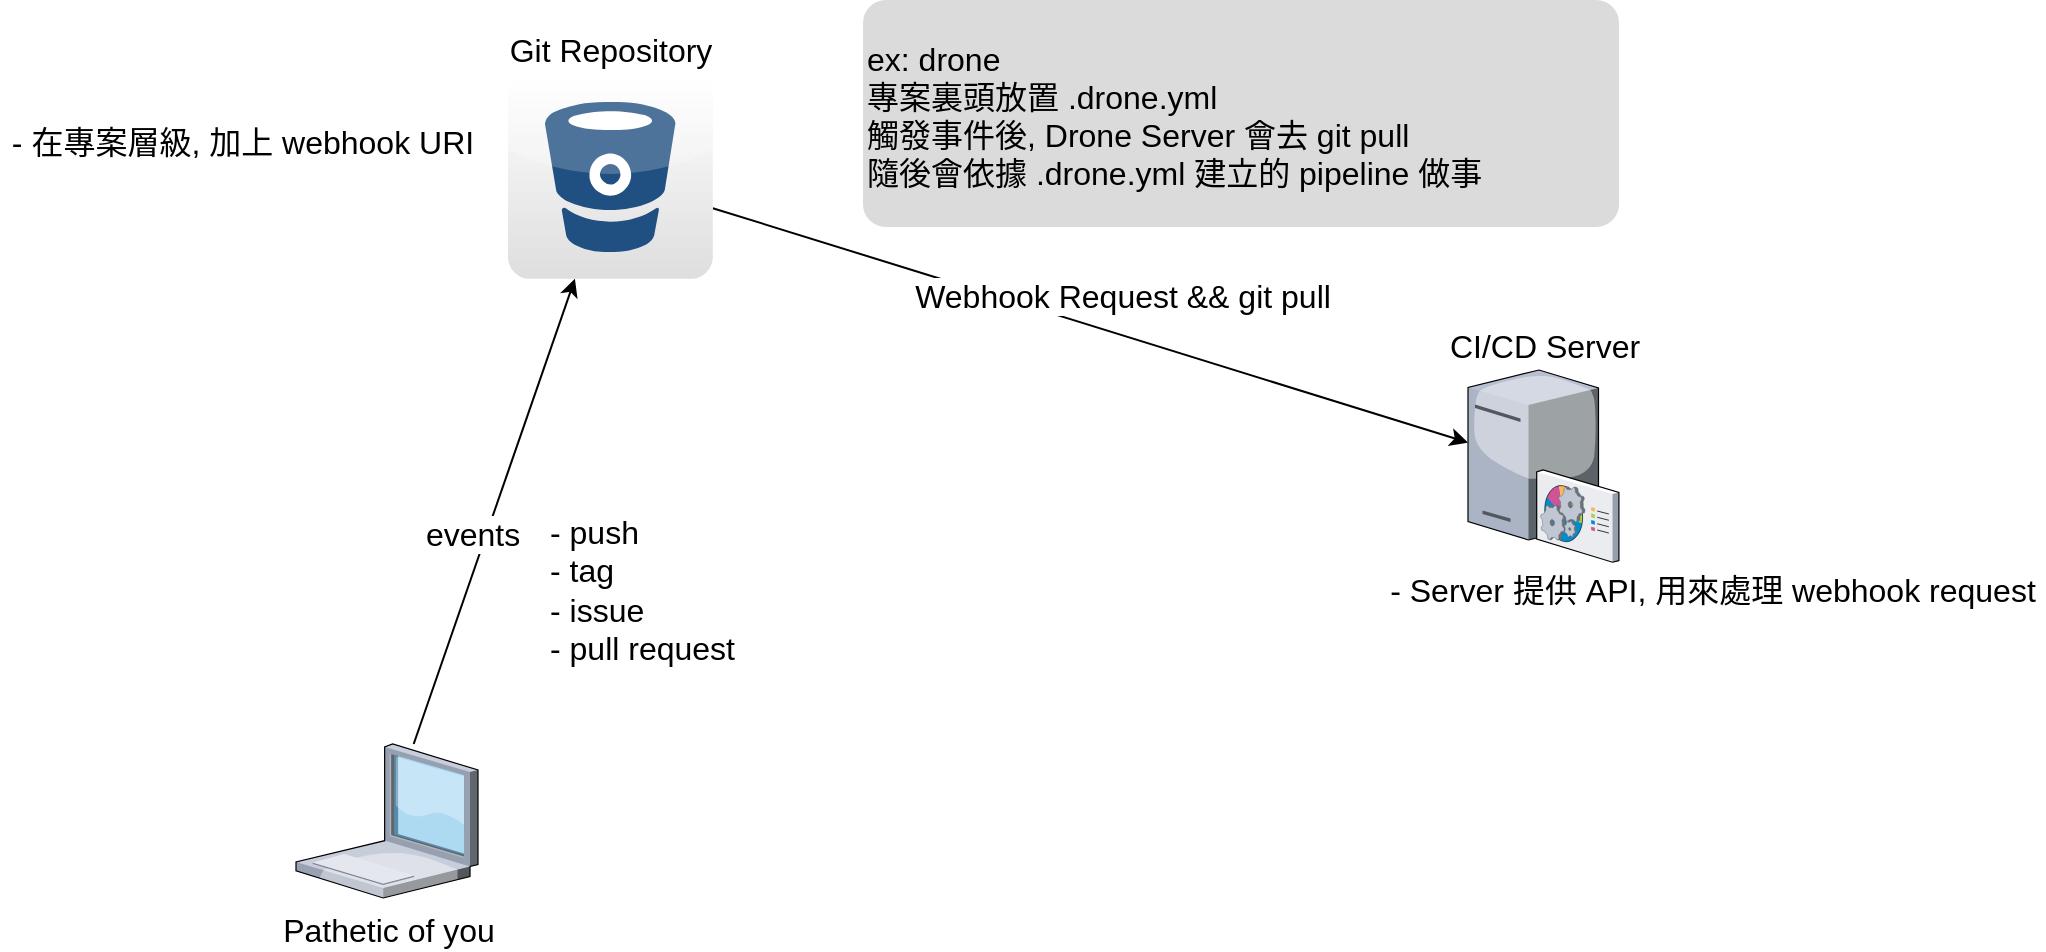 <mxfile version="13.3.9" type="device"><diagram id="OPNOJlkUr6GCylhsnpZE" name="Page-1"><mxGraphModel dx="1822" dy="839" grid="0" gridSize="10" guides="1" tooltips="1" connect="1" arrows="1" fold="1" page="0" pageScale="1" pageWidth="827" pageHeight="1169" math="0" shadow="0"><root><mxCell id="0"/><mxCell id="1" parent="0"/><mxCell id="CEJouCW_PANrCcz3XLWH-9" value="" style="edgeStyle=none;rounded=0;orthogonalLoop=1;jettySize=auto;html=1;fontSize=16;" edge="1" parent="1" source="CEJouCW_PANrCcz3XLWH-11" target="CEJouCW_PANrCcz3XLWH-7"><mxGeometry relative="1" as="geometry"><mxPoint x="224" y="290" as="targetPoint"/></mxGeometry></mxCell><mxCell id="CEJouCW_PANrCcz3XLWH-10" value="Webhook Request &amp;amp;&amp;amp; git pull" style="edgeLabel;html=1;align=center;verticalAlign=middle;resizable=0;points=[];fontSize=16;" vertex="1" connectable="0" parent="CEJouCW_PANrCcz3XLWH-9"><mxGeometry x="-0.169" y="1" relative="1" as="geometry"><mxPoint x="46.67" y="-3.75" as="offset"/></mxGeometry></mxCell><mxCell id="CEJouCW_PANrCcz3XLWH-3" value="" style="rounded=0;orthogonalLoop=1;jettySize=auto;html=1;" edge="1" parent="1" source="CEJouCW_PANrCcz3XLWH-2" target="CEJouCW_PANrCcz3XLWH-11"><mxGeometry relative="1" as="geometry"/></mxCell><mxCell id="CEJouCW_PANrCcz3XLWH-4" value="events" style="edgeLabel;html=1;align=center;verticalAlign=middle;resizable=0;points=[];fontSize=16;" vertex="1" connectable="0" parent="CEJouCW_PANrCcz3XLWH-3"><mxGeometry x="-0.193" y="-4" relative="1" as="geometry"><mxPoint x="-7.31" y="-12.65" as="offset"/></mxGeometry></mxCell><mxCell id="CEJouCW_PANrCcz3XLWH-2" value="Pathetic of you" style="verticalLabelPosition=bottom;aspect=fixed;html=1;verticalAlign=top;strokeColor=none;align=center;outlineConnect=0;shape=mxgraph.citrix.laptop_1;fontSize=16;" vertex="1" parent="1"><mxGeometry x="-62" y="584" width="91" height="77" as="geometry"/></mxCell><mxCell id="CEJouCW_PANrCcz3XLWH-7" value="CI/CD Server" style="verticalLabelPosition=top;aspect=fixed;html=1;verticalAlign=bottom;strokeColor=none;align=center;outlineConnect=0;shape=mxgraph.citrix.command_center;fontSize=16;labelPosition=center;" vertex="1" parent="1"><mxGeometry x="524" y="397" width="75.5" height="96" as="geometry"/></mxCell><mxCell id="CEJouCW_PANrCcz3XLWH-11" value="Git Repository" style="dashed=0;outlineConnect=0;html=1;align=center;labelPosition=center;verticalLabelPosition=top;verticalAlign=bottom;shape=mxgraph.webicons.bitbucket;gradientColor=#DFDEDE;fontSize=16;" vertex="1" parent="1"><mxGeometry x="44" y="249" width="102.4" height="102.4" as="geometry"/></mxCell><mxCell id="CEJouCW_PANrCcz3XLWH-12" value="- 在專案層級, 加上 webhook URI" style="text;html=1;align=center;verticalAlign=middle;resizable=0;points=[];autosize=1;fontSize=16;" vertex="1" parent="1"><mxGeometry x="-210" y="271" width="241" height="23" as="geometry"/></mxCell><mxCell id="CEJouCW_PANrCcz3XLWH-13" value="- push&lt;br&gt;- tag&lt;br&gt;- issue&lt;br&gt;- pull request" style="text;html=1;align=left;verticalAlign=middle;resizable=0;points=[];autosize=1;fontSize=16;labelPosition=center;verticalLabelPosition=middle;" vertex="1" parent="1"><mxGeometry x="63" y="467" width="103" height="80" as="geometry"/></mxCell><mxCell id="CEJouCW_PANrCcz3XLWH-14" value="- Server 提供 API, 用來處理 webhook request" style="text;html=1;align=center;verticalAlign=middle;resizable=0;points=[];autosize=1;fontSize=16;" vertex="1" parent="1"><mxGeometry x="479" y="495.5" width="333" height="23" as="geometry"/></mxCell><mxCell id="CEJouCW_PANrCcz3XLWH-15" value="ex: drone&#10;專案裏頭放置 .drone.yml&#10;觸發事件後, Drone Server 會去 git pull&#10;隨後會依據 .drone.yml 建立的 pipeline 做事" style="rounded=1;arcSize=10;strokeColor=none;fillColor=#DBDBDB;gradientColor=none;fontSize=16;align=left;" vertex="1" parent="1"><mxGeometry x="221.5" y="212" width="378" height="113.5" as="geometry"/></mxCell></root></mxGraphModel></diagram></mxfile>